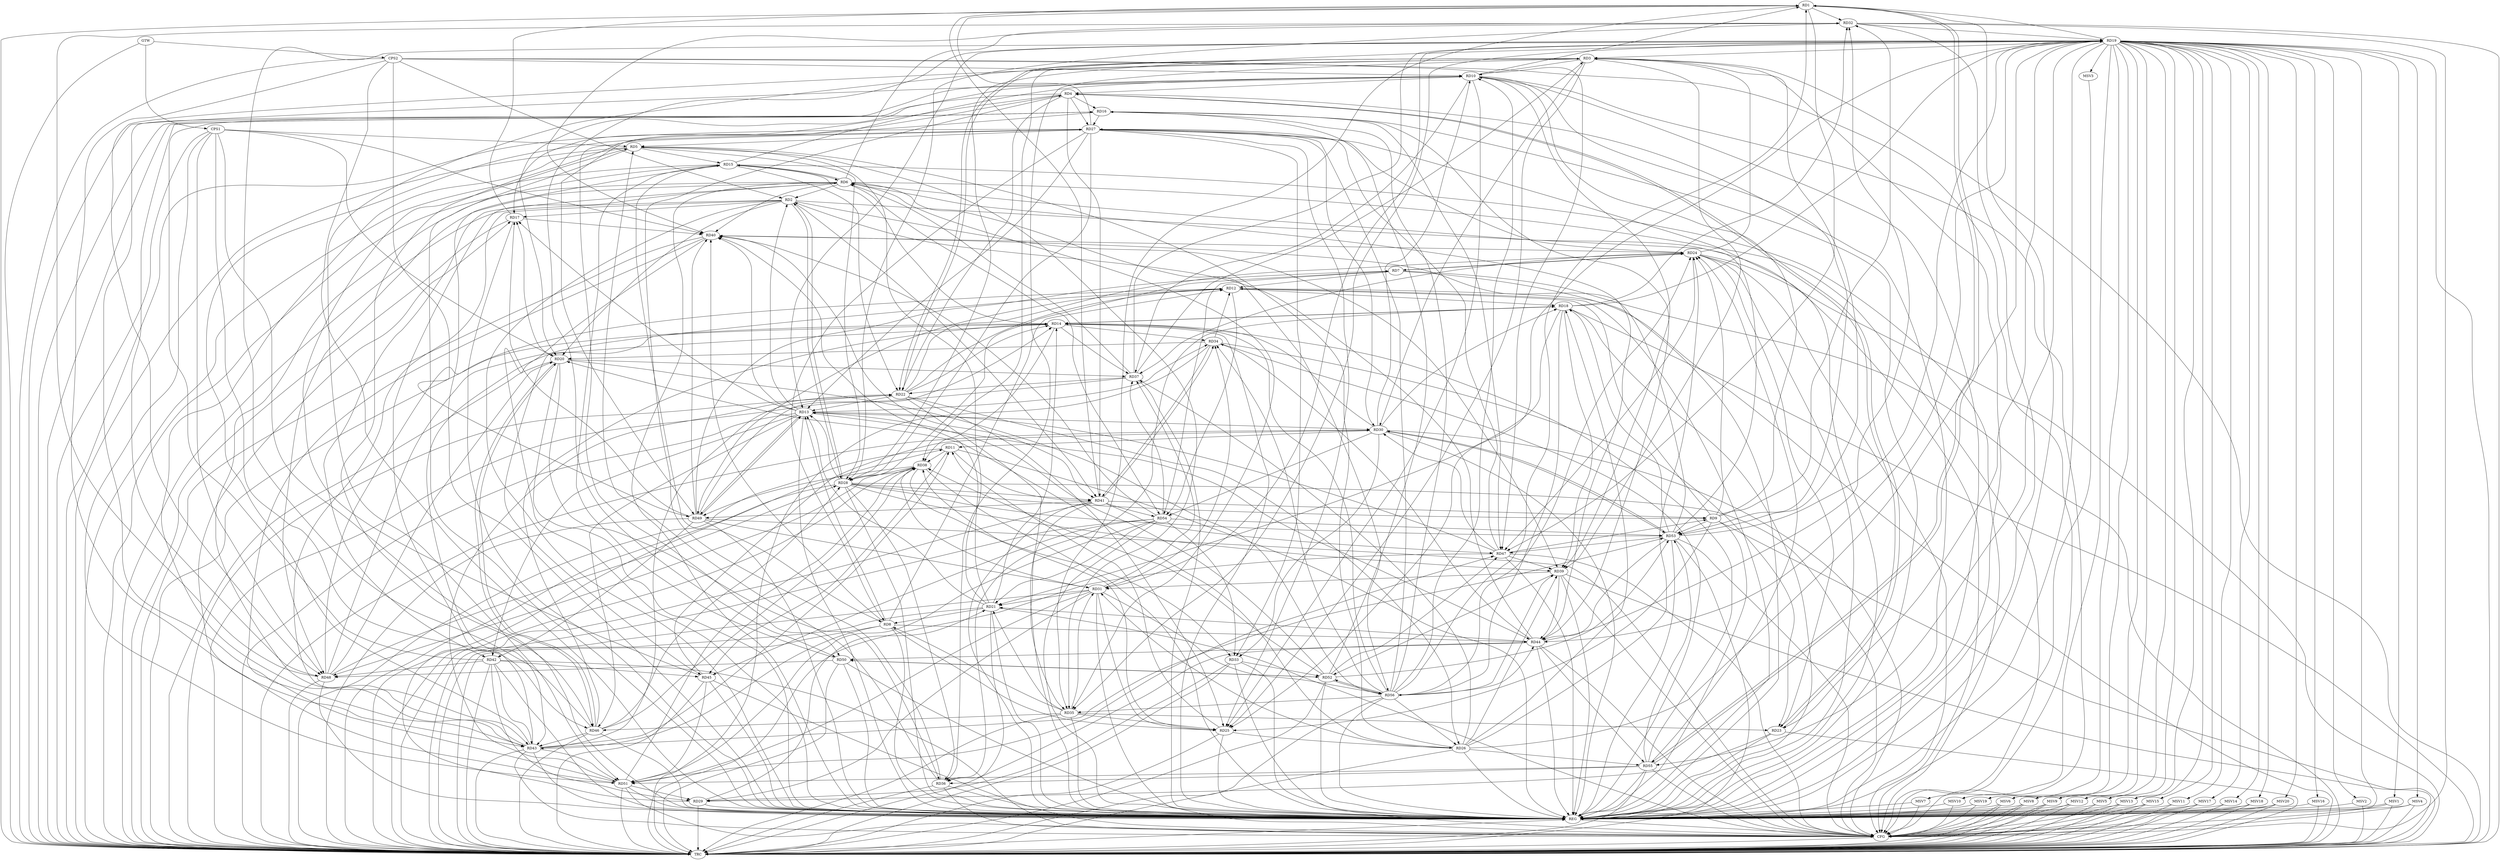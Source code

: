 strict digraph G {
  RD1 [ label="RD1" ];
  RD2 [ label="RD2" ];
  RD3 [ label="RD3" ];
  RD4 [ label="RD4" ];
  RD5 [ label="RD5" ];
  RD6 [ label="RD6" ];
  RD7 [ label="RD7" ];
  RD8 [ label="RD8" ];
  RD9 [ label="RD9" ];
  RD10 [ label="RD10" ];
  RD11 [ label="RD11" ];
  RD12 [ label="RD12" ];
  RD13 [ label="RD13" ];
  RD14 [ label="RD14" ];
  RD15 [ label="RD15" ];
  RD16 [ label="RD16" ];
  RD17 [ label="RD17" ];
  RD18 [ label="RD18" ];
  RD19 [ label="RD19" ];
  RD20 [ label="RD20" ];
  RD21 [ label="RD21" ];
  RD22 [ label="RD22" ];
  RD23 [ label="RD23" ];
  RD24 [ label="RD24" ];
  RD25 [ label="RD25" ];
  RD26 [ label="RD26" ];
  RD27 [ label="RD27" ];
  RD28 [ label="RD28" ];
  RD29 [ label="RD29" ];
  RD30 [ label="RD30" ];
  RD31 [ label="RD31" ];
  RD32 [ label="RD32" ];
  RD33 [ label="RD33" ];
  RD34 [ label="RD34" ];
  RD35 [ label="RD35" ];
  RD36 [ label="RD36" ];
  RD37 [ label="RD37" ];
  RD38 [ label="RD38" ];
  RD39 [ label="RD39" ];
  RD40 [ label="RD40" ];
  RD41 [ label="RD41" ];
  RD42 [ label="RD42" ];
  RD43 [ label="RD43" ];
  RD44 [ label="RD44" ];
  RD45 [ label="RD45" ];
  RD46 [ label="RD46" ];
  RD47 [ label="RD47" ];
  RD48 [ label="RD48" ];
  RD49 [ label="RD49" ];
  RD50 [ label="RD50" ];
  RD51 [ label="RD51" ];
  RD52 [ label="RD52" ];
  RD53 [ label="RD53" ];
  RD54 [ label="RD54" ];
  RD55 [ label="RD55" ];
  RD56 [ label="RD56" ];
  CPS1 [ label="CPS1" ];
  CPS2 [ label="CPS2" ];
  GTW [ label="GTW" ];
  REG [ label="REG" ];
  CFG [ label="CFG" ];
  TRC [ label="TRC" ];
  MSV1 [ label="MSV1" ];
  MSV2 [ label="MSV2" ];
  MSV3 [ label="MSV3" ];
  MSV4 [ label="MSV4" ];
  MSV5 [ label="MSV5" ];
  MSV6 [ label="MSV6" ];
  MSV7 [ label="MSV7" ];
  MSV8 [ label="MSV8" ];
  MSV9 [ label="MSV9" ];
  MSV10 [ label="MSV10" ];
  MSV11 [ label="MSV11" ];
  MSV12 [ label="MSV12" ];
  MSV13 [ label="MSV13" ];
  MSV14 [ label="MSV14" ];
  MSV15 [ label="MSV15" ];
  MSV16 [ label="MSV16" ];
  MSV17 [ label="MSV17" ];
  MSV18 [ label="MSV18" ];
  MSV19 [ label="MSV19" ];
  MSV20 [ label="MSV20" ];
  RD10 -> RD1;
  RD17 -> RD1;
  RD19 -> RD1;
  RD27 -> RD1;
  RD1 -> RD32;
  RD1 -> RD35;
  RD41 -> RD1;
  RD1 -> RD47;
  RD1 -> RD55;
  RD55 -> RD1;
  RD56 -> RD1;
  RD6 -> RD2;
  RD13 -> RD2;
  RD2 -> RD17;
  RD2 -> RD20;
  RD2 -> RD28;
  RD28 -> RD2;
  RD2 -> RD39;
  RD2 -> RD41;
  RD2 -> RD43;
  RD44 -> RD2;
  RD3 -> RD10;
  RD19 -> RD3;
  RD3 -> RD22;
  RD22 -> RD3;
  RD24 -> RD3;
  RD3 -> RD25;
  RD3 -> RD30;
  RD3 -> RD36;
  RD37 -> RD3;
  RD3 -> RD38;
  RD3 -> RD39;
  RD3 -> RD48;
  RD3 -> RD51;
  RD3 -> RD53;
  RD10 -> RD4;
  RD4 -> RD16;
  RD4 -> RD17;
  RD4 -> RD22;
  RD4 -> RD23;
  RD23 -> RD4;
  RD4 -> RD27;
  RD36 -> RD4;
  RD4 -> RD41;
  RD4 -> RD50;
  RD5 -> RD15;
  RD21 -> RD5;
  RD26 -> RD5;
  RD27 -> RD5;
  RD5 -> RD28;
  RD5 -> RD35;
  RD36 -> RD5;
  RD5 -> RD43;
  RD45 -> RD5;
  RD6 -> RD15;
  RD15 -> RD6;
  RD6 -> RD32;
  RD6 -> RD35;
  RD37 -> RD6;
  RD6 -> RD40;
  RD6 -> RD42;
  RD43 -> RD6;
  RD44 -> RD6;
  RD6 -> RD48;
  RD53 -> RD6;
  RD6 -> RD54;
  RD6 -> RD56;
  RD7 -> RD12;
  RD7 -> RD24;
  RD24 -> RD7;
  RD7 -> RD28;
  RD49 -> RD7;
  RD7 -> RD54;
  RD8 -> RD12;
  RD8 -> RD13;
  RD15 -> RD8;
  RD21 -> RD8;
  RD8 -> RD25;
  RD27 -> RD8;
  RD35 -> RD8;
  RD8 -> RD40;
  RD8 -> RD43;
  RD8 -> RD44;
  RD9 -> RD10;
  RD9 -> RD12;
  RD9 -> RD24;
  RD9 -> RD25;
  RD28 -> RD9;
  RD9 -> RD32;
  RD41 -> RD9;
  RD47 -> RD9;
  RD9 -> RD53;
  RD15 -> RD10;
  RD10 -> RD20;
  RD10 -> RD25;
  RD30 -> RD10;
  RD10 -> RD37;
  RD10 -> RD39;
  RD43 -> RD10;
  RD10 -> RD53;
  RD56 -> RD10;
  RD25 -> RD11;
  RD29 -> RD11;
  RD30 -> RD11;
  RD11 -> RD38;
  RD11 -> RD41;
  RD43 -> RD11;
  RD11 -> RD45;
  RD12 -> RD18;
  RD22 -> RD12;
  RD34 -> RD12;
  RD12 -> RD45;
  RD48 -> RD12;
  RD12 -> RD49;
  RD12 -> RD54;
  RD13 -> RD17;
  RD19 -> RD13;
  RD21 -> RD13;
  RD22 -> RD13;
  RD27 -> RD13;
  RD28 -> RD13;
  RD13 -> RD30;
  RD13 -> RD34;
  RD13 -> RD40;
  RD13 -> RD42;
  RD13 -> RD44;
  RD13 -> RD46;
  RD47 -> RD13;
  RD13 -> RD49;
  RD49 -> RD13;
  RD52 -> RD13;
  RD15 -> RD14;
  RD14 -> RD18;
  RD18 -> RD14;
  RD21 -> RD14;
  RD22 -> RD14;
  RD30 -> RD14;
  RD14 -> RD34;
  RD14 -> RD37;
  RD14 -> RD38;
  RD14 -> RD43;
  RD46 -> RD14;
  RD48 -> RD14;
  RD49 -> RD14;
  RD55 -> RD14;
  RD56 -> RD14;
  RD15 -> RD22;
  RD43 -> RD15;
  RD50 -> RD15;
  RD16 -> RD27;
  RD42 -> RD16;
  RD16 -> RD44;
  RD16 -> RD47;
  RD16 -> RD48;
  RD16 -> RD49;
  RD52 -> RD16;
  RD56 -> RD16;
  RD20 -> RD17;
  RD17 -> RD40;
  RD49 -> RD17;
  RD51 -> RD17;
  RD18 -> RD19;
  RD18 -> RD21;
  RD26 -> RD18;
  RD30 -> RD18;
  RD18 -> RD32;
  RD18 -> RD36;
  RD18 -> RD39;
  RD53 -> RD18;
  RD18 -> RD56;
  RD19 -> RD23;
  RD19 -> RD25;
  RD26 -> RD19;
  RD19 -> RD28;
  RD19 -> RD31;
  RD32 -> RD19;
  RD19 -> RD35;
  RD37 -> RD19;
  RD19 -> RD44;
  RD46 -> RD19;
  RD19 -> RD50;
  RD53 -> RD19;
  RD19 -> RD55;
  RD26 -> RD20;
  RD34 -> RD20;
  RD20 -> RD36;
  RD20 -> RD37;
  RD20 -> RD46;
  RD46 -> RD20;
  RD48 -> RD20;
  RD20 -> RD56;
  RD29 -> RD21;
  RD31 -> RD21;
  RD35 -> RD21;
  RD21 -> RD36;
  RD21 -> RD40;
  RD44 -> RD21;
  RD54 -> RD21;
  RD22 -> RD24;
  RD22 -> RD25;
  RD22 -> RD26;
  RD37 -> RD22;
  RD43 -> RD22;
  RD51 -> RD22;
  RD24 -> RD23;
  RD23 -> RD29;
  RD34 -> RD23;
  RD35 -> RD23;
  RD26 -> RD24;
  RD24 -> RD27;
  RD24 -> RD37;
  RD40 -> RD24;
  RD24 -> RD47;
  RD55 -> RD24;
  RD56 -> RD24;
  RD25 -> RD26;
  RD27 -> RD25;
  RD31 -> RD25;
  RD35 -> RD25;
  RD25 -> RD38;
  RD26 -> RD31;
  RD26 -> RD37;
  RD26 -> RD39;
  RD26 -> RD55;
  RD56 -> RD26;
  RD27 -> RD28;
  RD27 -> RD30;
  RD27 -> RD33;
  RD43 -> RD27;
  RD27 -> RD46;
  RD47 -> RD27;
  RD56 -> RD27;
  RD32 -> RD28;
  RD28 -> RD36;
  RD38 -> RD28;
  RD28 -> RD39;
  RD28 -> RD41;
  RD46 -> RD28;
  RD48 -> RD28;
  RD28 -> RD53;
  RD31 -> RD29;
  RD33 -> RD29;
  RD42 -> RD29;
  RD51 -> RD29;
  RD30 -> RD33;
  RD45 -> RD30;
  RD47 -> RD30;
  RD30 -> RD53;
  RD53 -> RD30;
  RD30 -> RD54;
  RD31 -> RD34;
  RD35 -> RD31;
  RD31 -> RD37;
  RD31 -> RD38;
  RD39 -> RD31;
  RD49 -> RD31;
  RD31 -> RD51;
  RD31 -> RD56;
  RD32 -> RD40;
  RD44 -> RD32;
  RD48 -> RD32;
  RD38 -> RD33;
  RD33 -> RD52;
  RD54 -> RD33;
  RD34 -> RD41;
  RD41 -> RD34;
  RD44 -> RD34;
  RD56 -> RD34;
  RD41 -> RD35;
  RD35 -> RD46;
  RD56 -> RD35;
  RD55 -> RD36;
  RD54 -> RD37;
  RD46 -> RD38;
  RD38 -> RD48;
  RD38 -> RD49;
  RD51 -> RD38;
  RD52 -> RD38;
  RD39 -> RD44;
  RD47 -> RD39;
  RD39 -> RD52;
  RD56 -> RD39;
  RD40 -> RD41;
  RD49 -> RD40;
  RD40 -> RD51;
  RD53 -> RD40;
  RD54 -> RD40;
  RD41 -> RD47;
  RD41 -> RD49;
  RD41 -> RD54;
  RD42 -> RD43;
  RD42 -> RD45;
  RD42 -> RD48;
  RD49 -> RD42;
  RD46 -> RD43;
  RD43 -> RD51;
  RD43 -> RD53;
  RD44 -> RD50;
  RD53 -> RD44;
  RD44 -> RD55;
  RD56 -> RD44;
  RD45 -> RD51;
  RD54 -> RD45;
  RD51 -> RD47;
  RD52 -> RD47;
  RD53 -> RD47;
  RD50 -> RD48;
  RD50 -> RD52;
  RD52 -> RD50;
  RD54 -> RD51;
  RD55 -> RD51;
  RD52 -> RD53;
  RD52 -> RD56;
  RD56 -> RD52;
  RD54 -> RD53;
  RD55 -> RD53;
  CPS1 -> RD40;
  CPS1 -> RD51;
  CPS1 -> RD5;
  CPS1 -> RD20;
  CPS1 -> RD48;
  CPS1 -> RD46;
  CPS2 -> RD43;
  CPS2 -> RD49;
  CPS2 -> RD2;
  CPS2 -> RD10;
  CPS2 -> RD47;
  GTW -> CPS1;
  GTW -> CPS2;
  RD1 -> REG;
  RD2 -> REG;
  RD3 -> REG;
  RD4 -> REG;
  RD5 -> REG;
  RD6 -> REG;
  RD7 -> REG;
  RD8 -> REG;
  RD9 -> REG;
  RD10 -> REG;
  RD11 -> REG;
  RD12 -> REG;
  RD13 -> REG;
  RD14 -> REG;
  RD15 -> REG;
  RD16 -> REG;
  RD17 -> REG;
  RD18 -> REG;
  RD19 -> REG;
  RD20 -> REG;
  RD21 -> REG;
  RD22 -> REG;
  RD23 -> REG;
  RD24 -> REG;
  RD25 -> REG;
  RD26 -> REG;
  RD27 -> REG;
  RD28 -> REG;
  RD29 -> REG;
  RD30 -> REG;
  RD31 -> REG;
  RD32 -> REG;
  RD33 -> REG;
  RD34 -> REG;
  RD35 -> REG;
  RD36 -> REG;
  RD37 -> REG;
  RD38 -> REG;
  RD39 -> REG;
  RD40 -> REG;
  RD41 -> REG;
  RD42 -> REG;
  RD43 -> REG;
  RD44 -> REG;
  RD45 -> REG;
  RD46 -> REG;
  RD47 -> REG;
  RD48 -> REG;
  RD49 -> REG;
  RD50 -> REG;
  RD51 -> REG;
  RD52 -> REG;
  RD53 -> REG;
  RD54 -> REG;
  RD55 -> REG;
  RD56 -> REG;
  CPS1 -> REG;
  CPS2 -> REG;
  RD44 -> CFG;
  RD21 -> CFG;
  RD28 -> CFG;
  RD43 -> CFG;
  RD24 -> CFG;
  RD32 -> CFG;
  RD15 -> CFG;
  RD51 -> CFG;
  RD53 -> CFG;
  RD10 -> CFG;
  RD2 -> CFG;
  RD55 -> CFG;
  RD39 -> CFG;
  RD47 -> CFG;
  CPS2 -> CFG;
  RD19 -> CFG;
  RD33 -> CFG;
  RD49 -> CFG;
  RD50 -> CFG;
  RD6 -> CFG;
  RD45 -> CFG;
  RD30 -> CFG;
  RD42 -> CFG;
  RD36 -> CFG;
  REG -> CFG;
  RD1 -> TRC;
  RD2 -> TRC;
  RD3 -> TRC;
  RD4 -> TRC;
  RD5 -> TRC;
  RD6 -> TRC;
  RD7 -> TRC;
  RD8 -> TRC;
  RD9 -> TRC;
  RD10 -> TRC;
  RD11 -> TRC;
  RD12 -> TRC;
  RD13 -> TRC;
  RD14 -> TRC;
  RD15 -> TRC;
  RD16 -> TRC;
  RD17 -> TRC;
  RD18 -> TRC;
  RD19 -> TRC;
  RD20 -> TRC;
  RD21 -> TRC;
  RD22 -> TRC;
  RD23 -> TRC;
  RD24 -> TRC;
  RD25 -> TRC;
  RD26 -> TRC;
  RD27 -> TRC;
  RD28 -> TRC;
  RD29 -> TRC;
  RD30 -> TRC;
  RD31 -> TRC;
  RD32 -> TRC;
  RD33 -> TRC;
  RD34 -> TRC;
  RD35 -> TRC;
  RD36 -> TRC;
  RD37 -> TRC;
  RD38 -> TRC;
  RD39 -> TRC;
  RD40 -> TRC;
  RD41 -> TRC;
  RD42 -> TRC;
  RD43 -> TRC;
  RD44 -> TRC;
  RD45 -> TRC;
  RD46 -> TRC;
  RD47 -> TRC;
  RD48 -> TRC;
  RD49 -> TRC;
  RD50 -> TRC;
  RD51 -> TRC;
  RD52 -> TRC;
  RD53 -> TRC;
  RD54 -> TRC;
  RD55 -> TRC;
  RD56 -> TRC;
  CPS1 -> TRC;
  CPS2 -> TRC;
  GTW -> TRC;
  CFG -> TRC;
  TRC -> REG;
  RD19 -> MSV1;
  RD19 -> MSV2;
  RD19 -> MSV3;
  RD19 -> MSV4;
  RD19 -> MSV5;
  RD19 -> MSV6;
  MSV1 -> REG;
  MSV1 -> TRC;
  MSV1 -> CFG;
  MSV2 -> REG;
  MSV2 -> TRC;
  MSV3 -> REG;
  MSV4 -> REG;
  MSV4 -> TRC;
  MSV4 -> CFG;
  MSV5 -> REG;
  MSV5 -> TRC;
  MSV6 -> REG;
  MSV6 -> TRC;
  MSV6 -> CFG;
  RD19 -> MSV7;
  MSV7 -> REG;
  MSV7 -> CFG;
  RD19 -> MSV8;
  RD19 -> MSV9;
  MSV8 -> REG;
  MSV8 -> TRC;
  MSV8 -> CFG;
  MSV9 -> REG;
  MSV9 -> TRC;
  MSV9 -> CFG;
  RD19 -> MSV10;
  MSV10 -> REG;
  MSV10 -> CFG;
  RD19 -> MSV11;
  MSV11 -> REG;
  MSV11 -> TRC;
  RD19 -> MSV12;
  MSV12 -> REG;
  MSV12 -> TRC;
  MSV12 -> CFG;
  RD19 -> MSV13;
  MSV13 -> REG;
  MSV13 -> TRC;
  MSV13 -> CFG;
  RD19 -> MSV14;
  RD19 -> MSV15;
  MSV14 -> REG;
  MSV14 -> TRC;
  MSV15 -> REG;
  MSV15 -> TRC;
  MSV15 -> CFG;
  RD19 -> MSV16;
  MSV16 -> REG;
  MSV16 -> TRC;
  RD19 -> MSV17;
  RD19 -> MSV18;
  MSV17 -> REG;
  MSV17 -> TRC;
  MSV17 -> CFG;
  MSV18 -> REG;
  MSV18 -> TRC;
  MSV18 -> CFG;
  RD19 -> MSV19;
  MSV19 -> REG;
  MSV19 -> CFG;
  RD19 -> MSV20;
  MSV20 -> REG;
  MSV20 -> TRC;
  MSV20 -> CFG;
}
